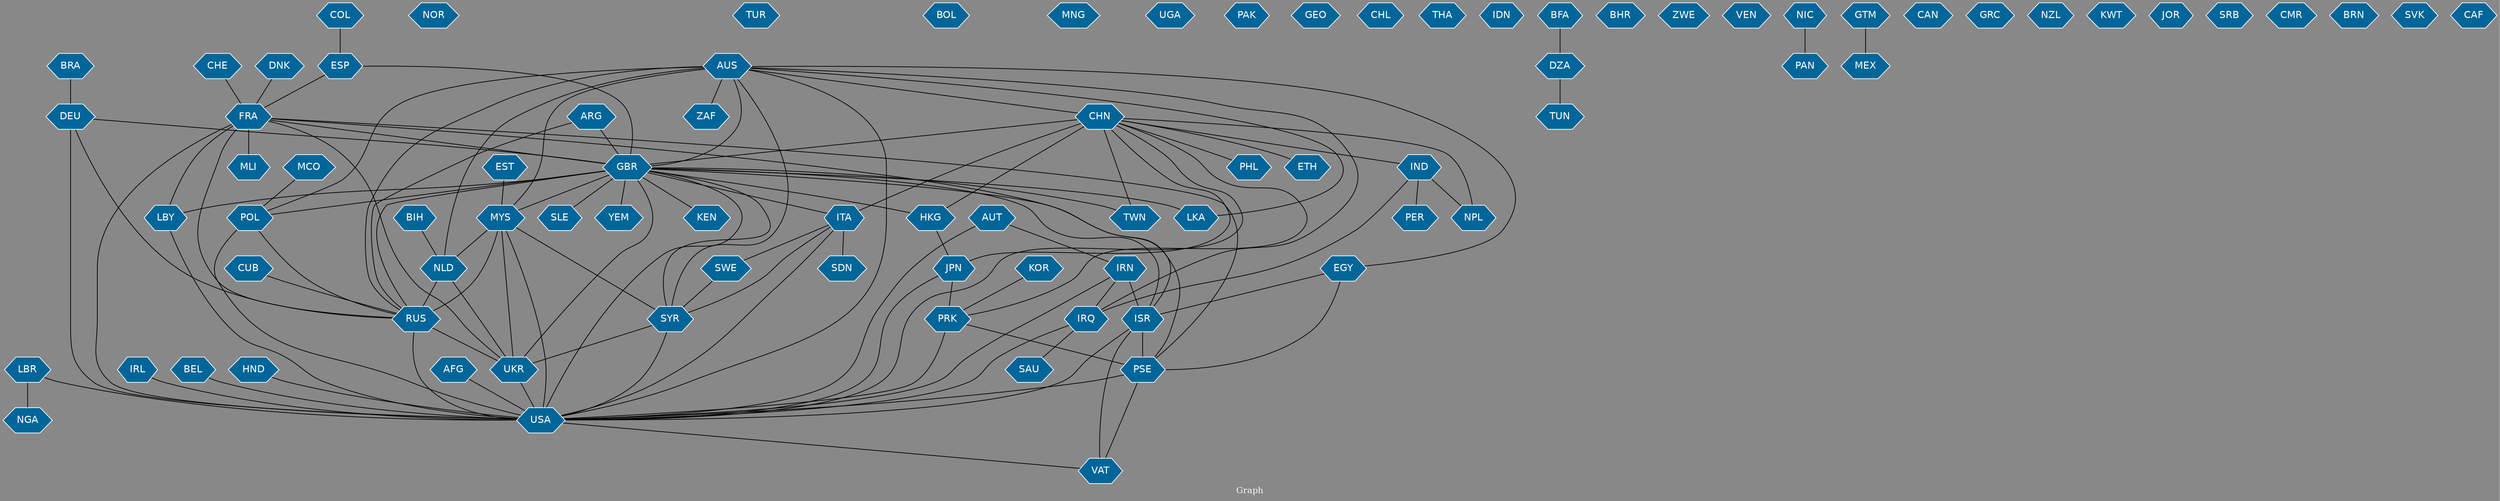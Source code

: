 // Countries together in item graph
graph {
	graph [bgcolor="#888888" fontcolor=white fontsize=12 label="Graph" outputorder=edgesfirst overlap=prism]
	node [color=white fillcolor="#006699" fontcolor=white fontname=Helvetica shape=hexagon style=filled]
	edge [arrowhead=open color=black fontcolor=white fontname=Courier fontsize=12]
		NGA [label=NGA]
		ISR [label=ISR]
		IRQ [label=IRQ]
		MLI [label=MLI]
		USA [label=USA]
		NOR [label=NOR]
		MYS [label=MYS]
		PSE [label=PSE]
		IND [label=IND]
		RUS [label=RUS]
		UKR [label=UKR]
		PRK [label=PRK]
		DEU [label=DEU]
		BRA [label=BRA]
		TUR [label=TUR]
		CHN [label=CHN]
		TWN [label=TWN]
		GBR [label=GBR]
		AUS [label=AUS]
		AFG [label=AFG]
		ARG [label=ARG]
		SYR [label=SYR]
		ITA [label=ITA]
		ZAF [label=ZAF]
		FRA [label=FRA]
		CHE [label=CHE]
		BOL [label=BOL]
		NLD [label=NLD]
		IRL [label=IRL]
		CUB [label=CUB]
		LBY [label=LBY]
		BEL [label=BEL]
		EGY [label=EGY]
		IRN [label=IRN]
		SDN [label=SDN]
		COL [label=COL]
		ESP [label=ESP]
		MNG [label=MNG]
		UGA [label=UGA]
		PAK [label=PAK]
		KOR [label=KOR]
		HKG [label=HKG]
		GEO [label=GEO]
		LKA [label=LKA]
		MCO [label=MCO]
		POL [label=POL]
		HND [label=HND]
		CHL [label=CHL]
		THA [label=THA]
		LBR [label=LBR]
		IDN [label=IDN]
		JPN [label=JPN]
		YEM [label=YEM]
		TUN [label=TUN]
		BHR [label=BHR]
		ZWE [label=ZWE]
		DZA [label=DZA]
		KEN [label=KEN]
		SLE [label=SLE]
		PHL [label=PHL]
		VEN [label=VEN]
		EST [label=EST]
		VAT [label=VAT]
		NIC [label=NIC]
		PAN [label=PAN]
		MEX [label=MEX]
		CAN [label=CAN]
		GRC [label=GRC]
		SAU [label=SAU]
		NZL [label=NZL]
		BFA [label=BFA]
		DNK [label=DNK]
		KWT [label=KWT]
		JOR [label=JOR]
		SRB [label=SRB]
		BIH [label=BIH]
		GTM [label=GTM]
		NPL [label=NPL]
		CMR [label=CMR]
		BRN [label=BRN]
		SVK [label=SVK]
		ETH [label=ETH]
		AUT [label=AUT]
		PER [label=PER]
		SWE [label=SWE]
		CAF [label=CAF]
			COL -- ESP [weight=1]
			USA -- VAT [weight=1]
			IND -- PER [weight=1]
			CHN -- NPL [weight=1]
			GBR -- YEM [weight=3]
			MYS -- USA [weight=10]
			GBR -- KEN [weight=1]
			MYS -- RUS [weight=22]
			BFA -- DZA [weight=1]
			ISR -- VAT [weight=2]
			DEU -- GBR [weight=4]
			AFG -- USA [weight=3]
			ARG -- RUS [weight=1]
			HKG -- JPN [weight=1]
			MYS -- SYR [weight=2]
			EST -- MYS [weight=1]
			IRN -- ISR [weight=1]
			CHN -- ETH [weight=1]
			LBR -- USA [weight=3]
			CHN -- PRK [weight=1]
			LBY -- USA [weight=1]
			GBR -- PSE [weight=5]
			IND -- IRQ [weight=1]
			AUT -- IRN [weight=1]
			FRA -- MLI [weight=1]
			PRK -- USA [weight=3]
			CUB -- RUS [weight=2]
			KOR -- PRK [weight=1]
			BEL -- USA [weight=1]
			DEU -- RUS [weight=2]
			JPN -- USA [weight=3]
			CHN -- USA [weight=1]
			AUS -- USA [weight=1]
			EGY -- PSE [weight=3]
			CHN -- GBR [weight=4]
			EGY -- ISR [weight=2]
			FRA -- LBY [weight=1]
			CHN -- IND [weight=1]
			GBR -- HKG [weight=3]
			CHN -- TWN [weight=1]
			GBR -- ISR [weight=3]
			AUS -- IRQ [weight=1]
			GBR -- LBY [weight=3]
			NLD -- UKR [weight=3]
			JPN -- PRK [weight=1]
			GBR -- SLE [weight=1]
			CHN -- JPN [weight=1]
			MCO -- POL [weight=1]
			UKR -- USA [weight=7]
			PSE -- USA [weight=11]
			IRQ -- SAU [weight=1]
			ISR -- USA [weight=14]
			GBR -- RUS [weight=9]
			MYS -- UKR [weight=22]
			POL -- USA [weight=1]
			NIC -- PAN [weight=1]
			GBR -- SYR [weight=2]
			AUS -- GBR [weight=1]
			ITA -- SWE [weight=1]
			FRA -- USA [weight=3]
			ISR -- PSE [weight=213]
			HND -- USA [weight=1]
			FRA -- GBR [weight=3]
			IRN -- IRQ [weight=1]
			SWE -- SYR [weight=1]
			ESP -- FRA [weight=2]
			ITA -- SYR [weight=3]
			NLD -- RUS [weight=3]
			GBR -- TWN [weight=1]
			AUS -- EGY [weight=1]
			CHN -- ITA [weight=1]
			SYR -- UKR [weight=2]
			AUS -- LKA [weight=2]
			CHN -- PHL [weight=1]
			BIH -- NLD [weight=1]
			RUS -- UKR [weight=36]
			ITA -- USA [weight=2]
			GTM -- MEX [weight=1]
			FRA -- RUS [weight=3]
			IRN -- USA [weight=3]
			FRA -- PSE [weight=1]
			GBR -- POL [weight=1]
			ITA -- SDN [weight=6]
			ESP -- GBR [weight=1]
			DZA -- TUN [weight=1]
			POL -- RUS [weight=1]
			GBR -- USA [weight=6]
			LBR -- NGA [weight=1]
			SYR -- USA [weight=1]
			MYS -- NLD [weight=3]
			AUS -- POL [weight=1]
			IRQ -- USA [weight=1]
			AUS -- SYR [weight=1]
			ARG -- GBR [weight=1]
			IRL -- USA [weight=1]
			PSE -- VAT [weight=2]
			GBR -- UKR [weight=2]
			AUS -- RUS [weight=1]
			RUS -- USA [weight=22]
			DEU -- USA [weight=15]
			PRK -- PSE [weight=2]
			AUT -- USA [weight=1]
			GBR -- ITA [weight=1]
			DNK -- FRA [weight=1]
			GBR -- LKA [weight=1]
			FRA -- ISR [weight=1]
			AUS -- CHN [weight=1]
			GBR -- MYS [weight=6]
			FRA -- UKR [weight=1]
			BRA -- DEU [weight=1]
			IND -- NPL [weight=1]
			AUS -- ZAF [weight=2]
			AUS -- NLD [weight=1]
			CHE -- FRA [weight=2]
			CHN -- HKG [weight=4]
			AUS -- MYS [weight=3]
}